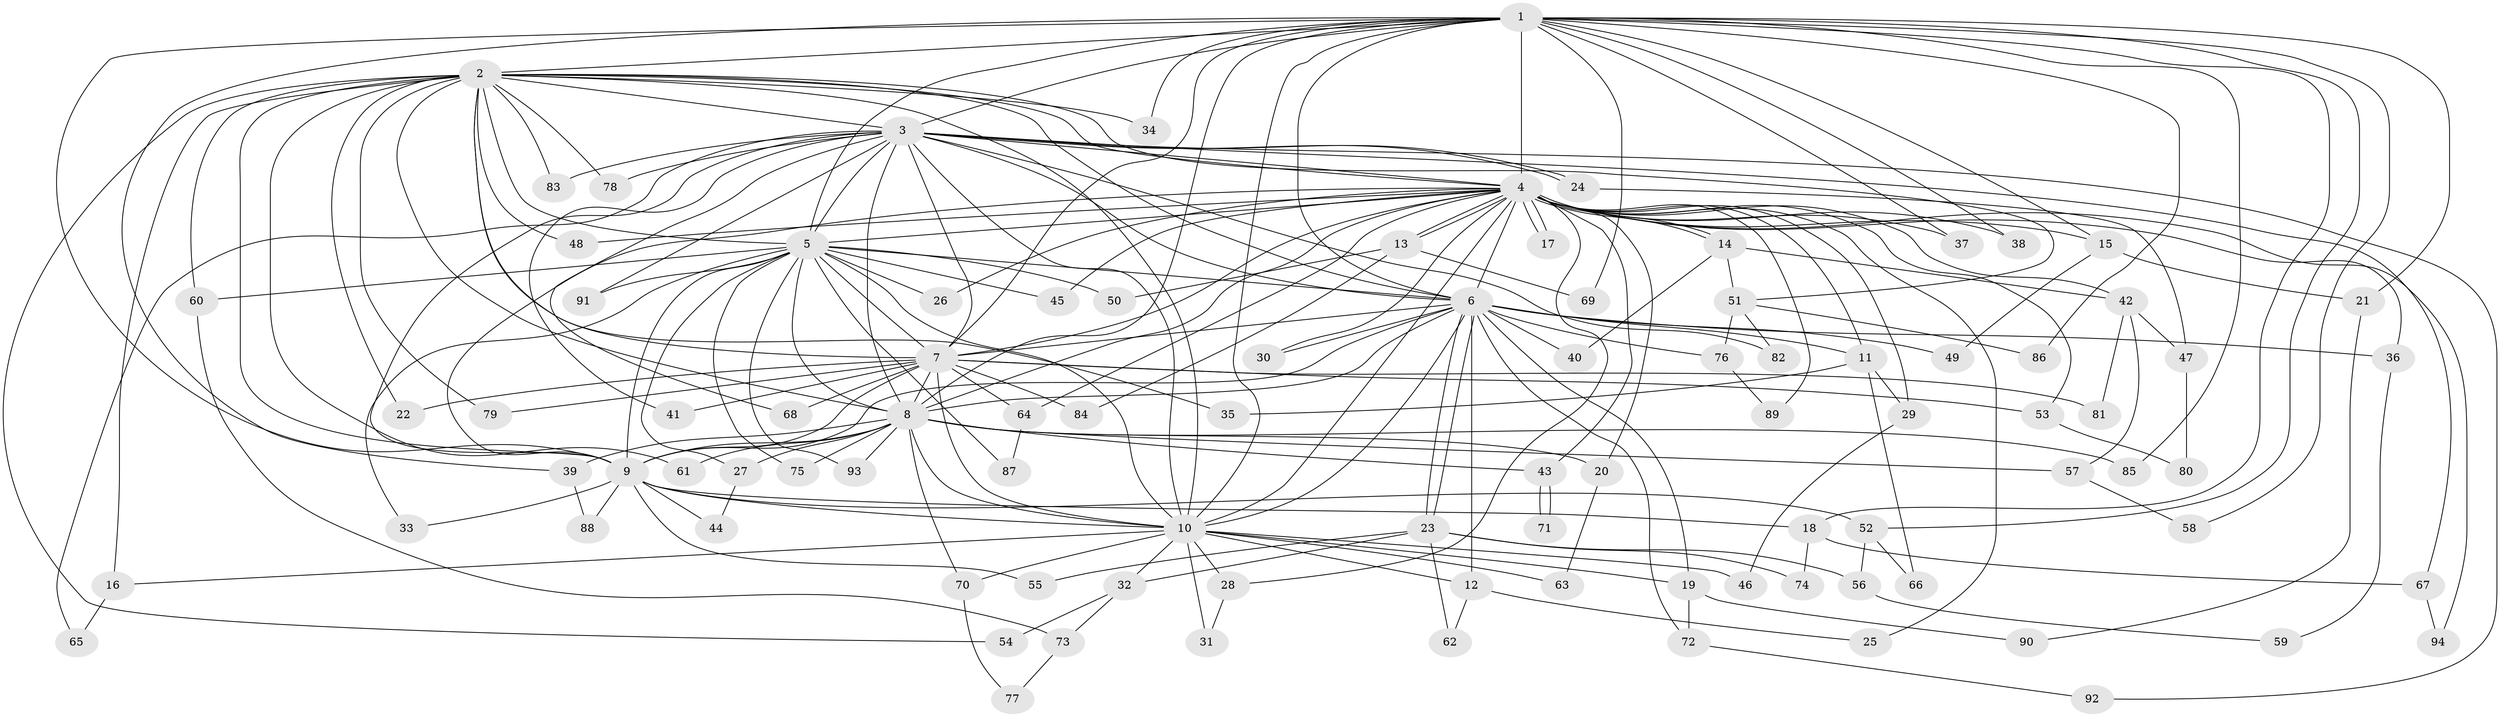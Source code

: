 // Generated by graph-tools (version 1.1) at 2025/25/03/09/25 03:25:38]
// undirected, 94 vertices, 213 edges
graph export_dot {
graph [start="1"]
  node [color=gray90,style=filled];
  1;
  2;
  3;
  4;
  5;
  6;
  7;
  8;
  9;
  10;
  11;
  12;
  13;
  14;
  15;
  16;
  17;
  18;
  19;
  20;
  21;
  22;
  23;
  24;
  25;
  26;
  27;
  28;
  29;
  30;
  31;
  32;
  33;
  34;
  35;
  36;
  37;
  38;
  39;
  40;
  41;
  42;
  43;
  44;
  45;
  46;
  47;
  48;
  49;
  50;
  51;
  52;
  53;
  54;
  55;
  56;
  57;
  58;
  59;
  60;
  61;
  62;
  63;
  64;
  65;
  66;
  67;
  68;
  69;
  70;
  71;
  72;
  73;
  74;
  75;
  76;
  77;
  78;
  79;
  80;
  81;
  82;
  83;
  84;
  85;
  86;
  87;
  88;
  89;
  90;
  91;
  92;
  93;
  94;
  1 -- 2;
  1 -- 3;
  1 -- 4;
  1 -- 5;
  1 -- 6;
  1 -- 7;
  1 -- 8;
  1 -- 9;
  1 -- 10;
  1 -- 15;
  1 -- 18;
  1 -- 21;
  1 -- 34;
  1 -- 37;
  1 -- 38;
  1 -- 39;
  1 -- 52;
  1 -- 58;
  1 -- 69;
  1 -- 85;
  1 -- 86;
  2 -- 3;
  2 -- 4;
  2 -- 5;
  2 -- 6;
  2 -- 7;
  2 -- 8;
  2 -- 9;
  2 -- 10;
  2 -- 16;
  2 -- 22;
  2 -- 34;
  2 -- 35;
  2 -- 48;
  2 -- 51;
  2 -- 54;
  2 -- 60;
  2 -- 61;
  2 -- 78;
  2 -- 79;
  2 -- 83;
  3 -- 4;
  3 -- 5;
  3 -- 6;
  3 -- 7;
  3 -- 8;
  3 -- 9;
  3 -- 10;
  3 -- 24;
  3 -- 24;
  3 -- 41;
  3 -- 65;
  3 -- 67;
  3 -- 68;
  3 -- 78;
  3 -- 82;
  3 -- 83;
  3 -- 91;
  3 -- 92;
  4 -- 5;
  4 -- 6;
  4 -- 7;
  4 -- 8;
  4 -- 9;
  4 -- 10;
  4 -- 11;
  4 -- 13;
  4 -- 13;
  4 -- 14;
  4 -- 14;
  4 -- 15;
  4 -- 17;
  4 -- 17;
  4 -- 20;
  4 -- 25;
  4 -- 26;
  4 -- 28;
  4 -- 29;
  4 -- 30;
  4 -- 36;
  4 -- 37;
  4 -- 38;
  4 -- 42;
  4 -- 43;
  4 -- 45;
  4 -- 48;
  4 -- 53;
  4 -- 64;
  4 -- 89;
  4 -- 94;
  5 -- 6;
  5 -- 7;
  5 -- 8;
  5 -- 9;
  5 -- 10;
  5 -- 26;
  5 -- 27;
  5 -- 33;
  5 -- 45;
  5 -- 50;
  5 -- 60;
  5 -- 75;
  5 -- 87;
  5 -- 91;
  5 -- 93;
  6 -- 7;
  6 -- 8;
  6 -- 9;
  6 -- 10;
  6 -- 11;
  6 -- 12;
  6 -- 19;
  6 -- 23;
  6 -- 23;
  6 -- 30;
  6 -- 36;
  6 -- 40;
  6 -- 49;
  6 -- 72;
  6 -- 76;
  7 -- 8;
  7 -- 9;
  7 -- 10;
  7 -- 22;
  7 -- 41;
  7 -- 53;
  7 -- 64;
  7 -- 68;
  7 -- 79;
  7 -- 81;
  7 -- 84;
  8 -- 9;
  8 -- 10;
  8 -- 20;
  8 -- 27;
  8 -- 39;
  8 -- 43;
  8 -- 57;
  8 -- 61;
  8 -- 70;
  8 -- 75;
  8 -- 85;
  8 -- 93;
  9 -- 10;
  9 -- 18;
  9 -- 33;
  9 -- 44;
  9 -- 52;
  9 -- 55;
  9 -- 88;
  10 -- 12;
  10 -- 16;
  10 -- 19;
  10 -- 28;
  10 -- 31;
  10 -- 32;
  10 -- 46;
  10 -- 63;
  10 -- 70;
  11 -- 29;
  11 -- 35;
  11 -- 66;
  12 -- 25;
  12 -- 62;
  13 -- 50;
  13 -- 69;
  13 -- 84;
  14 -- 40;
  14 -- 42;
  14 -- 51;
  15 -- 21;
  15 -- 49;
  16 -- 65;
  18 -- 67;
  18 -- 74;
  19 -- 72;
  19 -- 90;
  20 -- 63;
  21 -- 90;
  23 -- 32;
  23 -- 55;
  23 -- 56;
  23 -- 62;
  23 -- 74;
  24 -- 47;
  27 -- 44;
  28 -- 31;
  29 -- 46;
  32 -- 54;
  32 -- 73;
  36 -- 59;
  39 -- 88;
  42 -- 47;
  42 -- 57;
  42 -- 81;
  43 -- 71;
  43 -- 71;
  47 -- 80;
  51 -- 76;
  51 -- 82;
  51 -- 86;
  52 -- 56;
  52 -- 66;
  53 -- 80;
  56 -- 59;
  57 -- 58;
  60 -- 73;
  64 -- 87;
  67 -- 94;
  70 -- 77;
  72 -- 92;
  73 -- 77;
  76 -- 89;
}
